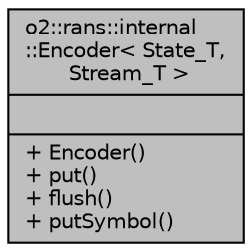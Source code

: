 digraph "o2::rans::internal::Encoder&lt; State_T, Stream_T &gt;"
{
 // INTERACTIVE_SVG=YES
  bgcolor="transparent";
  edge [fontname="Helvetica",fontsize="10",labelfontname="Helvetica",labelfontsize="10"];
  node [fontname="Helvetica",fontsize="10",shape=record];
  Node1 [label="{o2::rans::internal\l::Encoder\< State_T,\l Stream_T \>\n||+ Encoder()\l+ put()\l+ flush()\l+ putSymbol()\l}",height=0.2,width=0.4,color="black", fillcolor="grey75", style="filled", fontcolor="black"];
}
